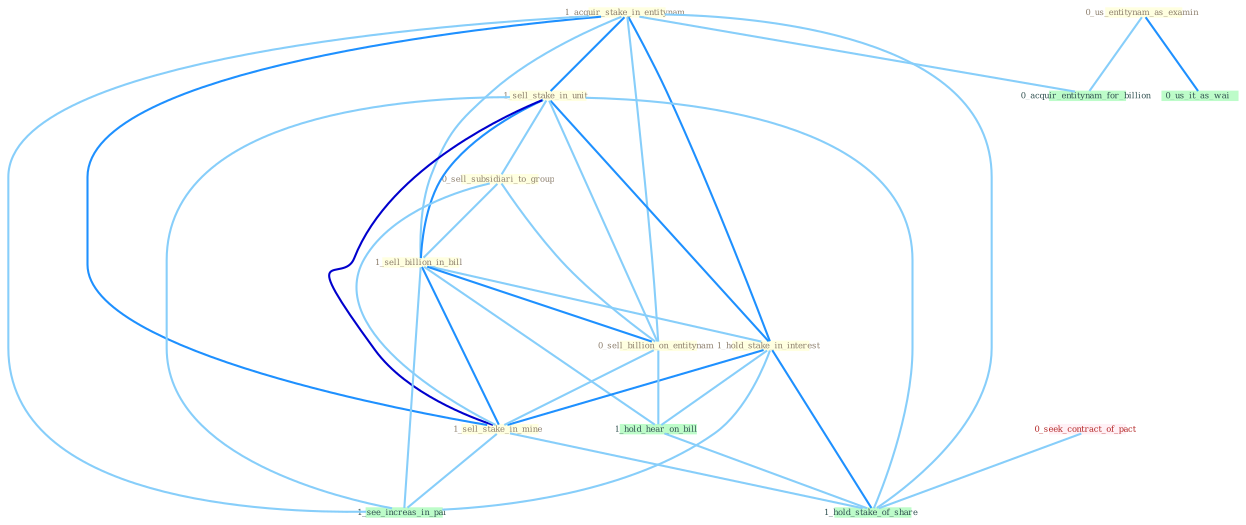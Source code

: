Graph G{ 
    node
    [shape=polygon,style=filled,width=.5,height=.06,color="#BDFCC9",fixedsize=true,fontsize=4,
    fontcolor="#2f4f4f"];
    {node
    [color="#ffffe0", fontcolor="#8b7d6b"] "1_acquir_stake_in_entitynam " "1_sell_stake_in_unit " "0_sell_subsidiari_to_group " "1_sell_billion_in_bill " "1_hold_stake_in_interest " "0_sell_billion_on_entitynam " "0_us_entitynam_as_examin " "1_sell_stake_in_mine "}
{node [color="#fff0f5", fontcolor="#b22222"] "0_seek_contract_of_pact "}
edge [color="#B0E2FF"];

	"1_acquir_stake_in_entitynam " -- "1_sell_stake_in_unit " [w="2", color="#1e90ff" , len=0.8];
	"1_acquir_stake_in_entitynam " -- "1_sell_billion_in_bill " [w="1", color="#87cefa" ];
	"1_acquir_stake_in_entitynam " -- "1_hold_stake_in_interest " [w="2", color="#1e90ff" , len=0.8];
	"1_acquir_stake_in_entitynam " -- "0_sell_billion_on_entitynam " [w="1", color="#87cefa" ];
	"1_acquir_stake_in_entitynam " -- "1_sell_stake_in_mine " [w="2", color="#1e90ff" , len=0.8];
	"1_acquir_stake_in_entitynam " -- "0_acquir_entitynam_for_billion " [w="1", color="#87cefa" ];
	"1_acquir_stake_in_entitynam " -- "1_see_increas_in_pai " [w="1", color="#87cefa" ];
	"1_acquir_stake_in_entitynam " -- "1_hold_stake_of_share " [w="1", color="#87cefa" ];
	"1_sell_stake_in_unit " -- "0_sell_subsidiari_to_group " [w="1", color="#87cefa" ];
	"1_sell_stake_in_unit " -- "1_sell_billion_in_bill " [w="2", color="#1e90ff" , len=0.8];
	"1_sell_stake_in_unit " -- "1_hold_stake_in_interest " [w="2", color="#1e90ff" , len=0.8];
	"1_sell_stake_in_unit " -- "0_sell_billion_on_entitynam " [w="1", color="#87cefa" ];
	"1_sell_stake_in_unit " -- "1_sell_stake_in_mine " [w="3", color="#0000cd" , len=0.6];
	"1_sell_stake_in_unit " -- "1_see_increas_in_pai " [w="1", color="#87cefa" ];
	"1_sell_stake_in_unit " -- "1_hold_stake_of_share " [w="1", color="#87cefa" ];
	"0_sell_subsidiari_to_group " -- "1_sell_billion_in_bill " [w="1", color="#87cefa" ];
	"0_sell_subsidiari_to_group " -- "0_sell_billion_on_entitynam " [w="1", color="#87cefa" ];
	"0_sell_subsidiari_to_group " -- "1_sell_stake_in_mine " [w="1", color="#87cefa" ];
	"1_sell_billion_in_bill " -- "1_hold_stake_in_interest " [w="1", color="#87cefa" ];
	"1_sell_billion_in_bill " -- "0_sell_billion_on_entitynam " [w="2", color="#1e90ff" , len=0.8];
	"1_sell_billion_in_bill " -- "1_sell_stake_in_mine " [w="2", color="#1e90ff" , len=0.8];
	"1_sell_billion_in_bill " -- "1_see_increas_in_pai " [w="1", color="#87cefa" ];
	"1_sell_billion_in_bill " -- "1_hold_hear_on_bill " [w="1", color="#87cefa" ];
	"1_hold_stake_in_interest " -- "1_sell_stake_in_mine " [w="2", color="#1e90ff" , len=0.8];
	"1_hold_stake_in_interest " -- "1_see_increas_in_pai " [w="1", color="#87cefa" ];
	"1_hold_stake_in_interest " -- "1_hold_hear_on_bill " [w="1", color="#87cefa" ];
	"1_hold_stake_in_interest " -- "1_hold_stake_of_share " [w="2", color="#1e90ff" , len=0.8];
	"0_sell_billion_on_entitynam " -- "1_sell_stake_in_mine " [w="1", color="#87cefa" ];
	"0_sell_billion_on_entitynam " -- "1_hold_hear_on_bill " [w="1", color="#87cefa" ];
	"0_us_entitynam_as_examin " -- "0_us_it_as_wai " [w="2", color="#1e90ff" , len=0.8];
	"0_us_entitynam_as_examin " -- "0_acquir_entitynam_for_billion " [w="1", color="#87cefa" ];
	"1_sell_stake_in_mine " -- "1_see_increas_in_pai " [w="1", color="#87cefa" ];
	"1_sell_stake_in_mine " -- "1_hold_stake_of_share " [w="1", color="#87cefa" ];
	"0_seek_contract_of_pact " -- "1_hold_stake_of_share " [w="1", color="#87cefa" ];
	"1_hold_hear_on_bill " -- "1_hold_stake_of_share " [w="1", color="#87cefa" ];
}